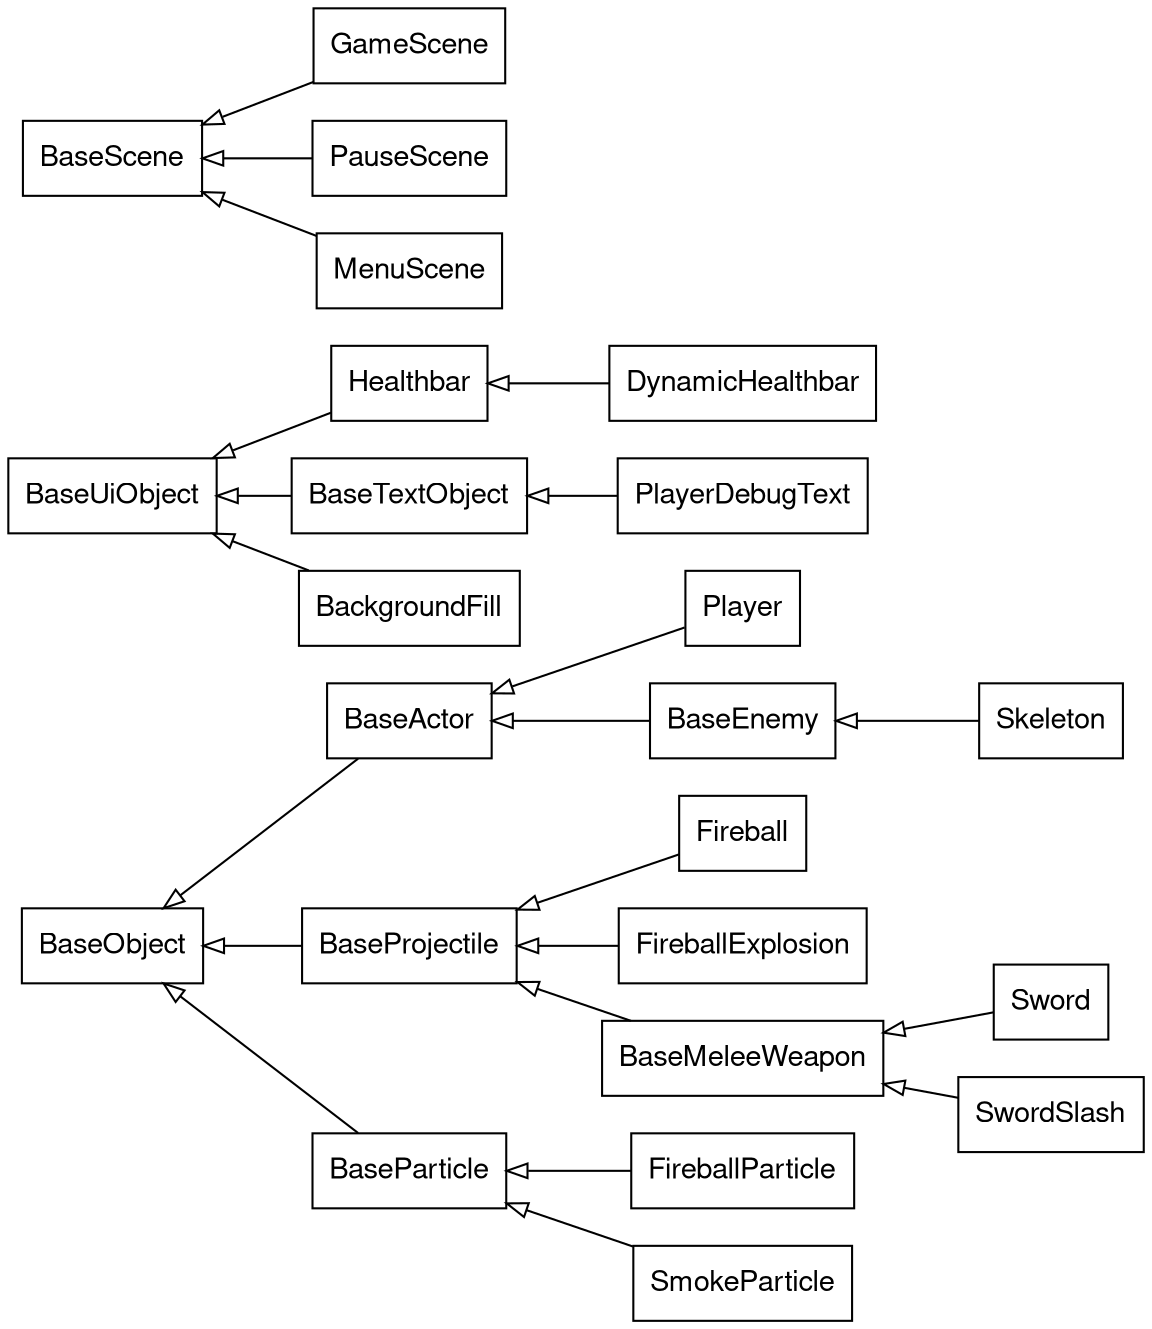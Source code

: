 digraph inheritance {
    //size="800,600"
    rankdir="LR"
    node [shape=box fontname="Helvetica,Arial,sans-serif"]
    edge [dir=back arrowtail=empty]

    subgraph objects {
        BaseObject->{BaseActor, BaseProjectile, BaseParticle}
        BaseActor->{Player, BaseEnemy}
        BaseProjectile->{Fireball, FireballExplosion, BaseMeleeWeapon}
        BaseParticle->{FireballParticle, SmokeParticle}
        BaseMeleeWeapon->{Sword, SwordSlash}
        BaseEnemy->Skeleton
    }

    subgraph uiObjects {
        BaseUiObject->{Healthbar, BaseTextObject, BackgroundFill}
        Healthbar->DynamicHealthbar
        BaseTextObject->PlayerDebugText
    }

    subgraph scenes {
        BaseScene->{GameScene, PauseScene, MenuScene}
    }
}

// use `dot -Tpng -O inheritance.gv` to generate a .png